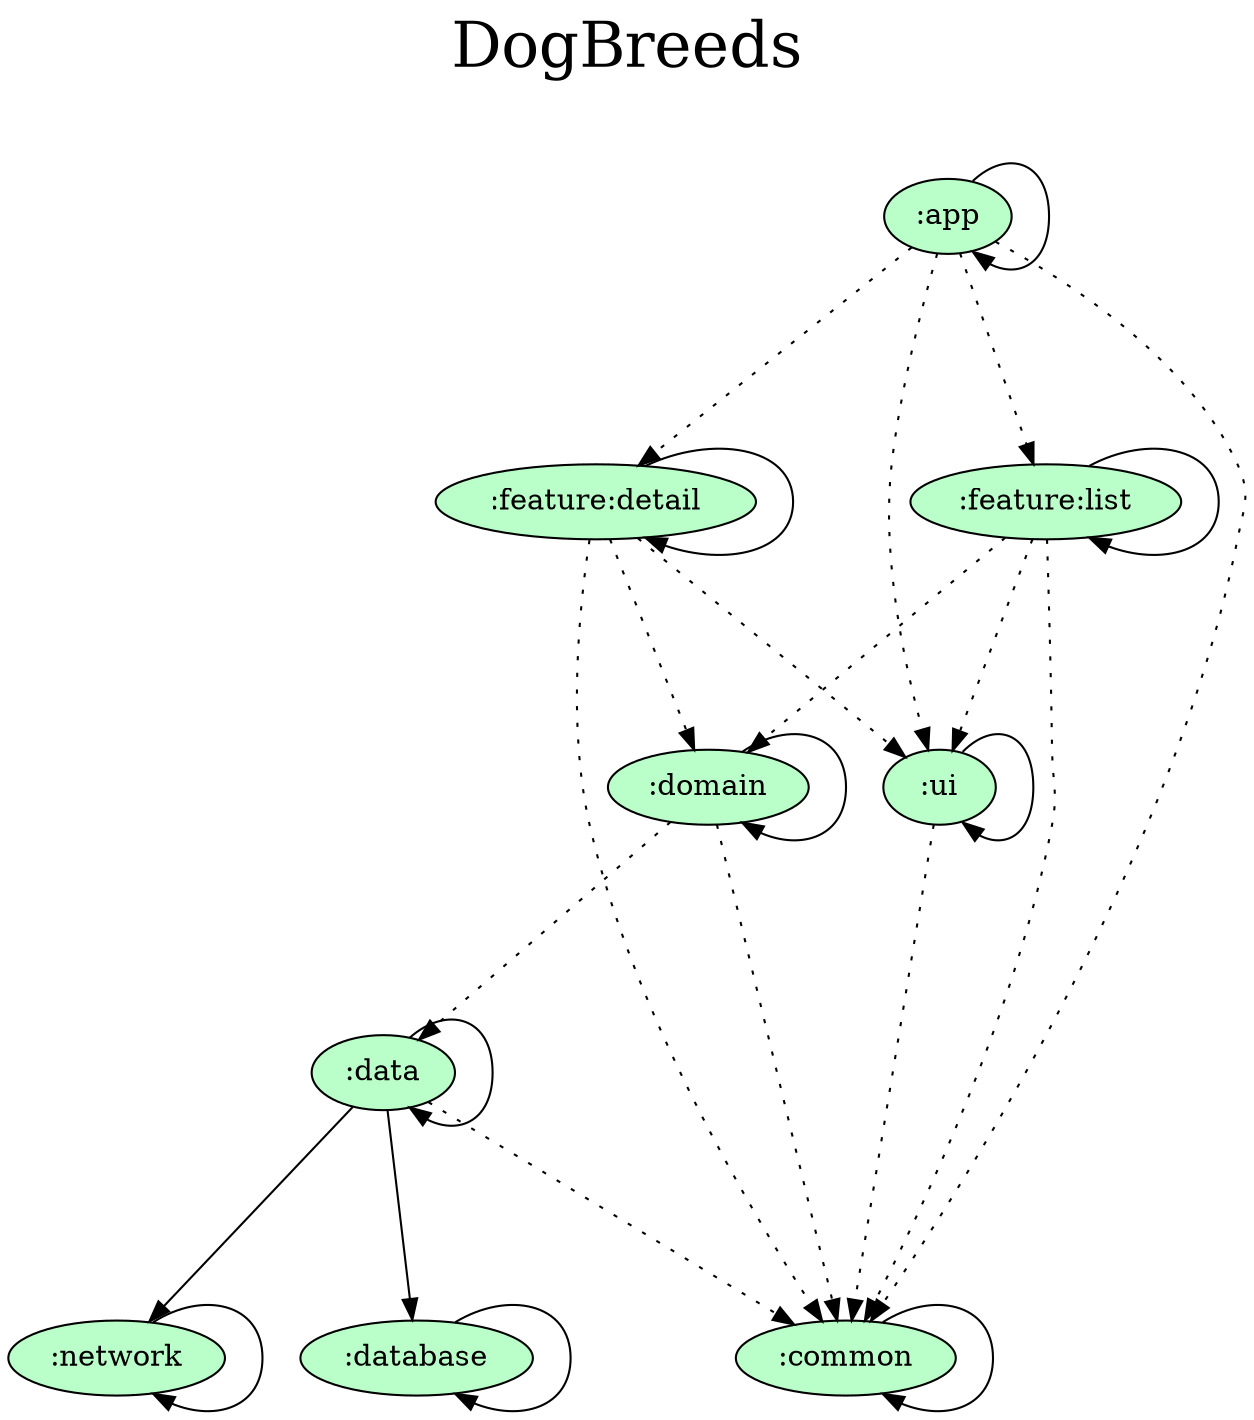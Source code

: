 digraph {
  graph [label="DogBreeds\n ",labelloc=t,fontsize=30,ranksep=1.4];
  node [style=filled, fillcolor="#bbbbbb"];
  rankdir=TB;

  # Projects

  ":app" [fillcolor="#baffc9"];
  ":common" [fillcolor="#baffc9"];
  ":data" [fillcolor="#baffc9"];
  ":database" [fillcolor="#baffc9"];
  ":domain" [fillcolor="#baffc9"];
  ":feature:detail" [fillcolor="#baffc9"];
  ":feature:list" [fillcolor="#baffc9"];
  ":network" [fillcolor="#baffc9"];
  ":ui" [fillcolor="#baffc9"];

  {rank = same;}

  # Dependencies

  ":app" -> ":app"
  ":app" -> ":common" [style=dotted]
  ":app" -> ":feature:list" [style=dotted]
  ":app" -> ":feature:detail" [style=dotted]
  ":app" -> ":ui" [style=dotted]
  ":database" -> ":database"
  ":common" -> ":common"
  ":data" -> ":network"
  ":data" -> ":database"
  ":data" -> ":data"
  ":data" -> ":common" [style=dotted]
  ":ui" -> ":ui"
  ":ui" -> ":common" [style=dotted]
  ":domain" -> ":domain"
  ":domain" -> ":common" [style=dotted]
  ":domain" -> ":data" [style=dotted]
  ":network" -> ":network"
  ":feature:detail" -> ":feature:detail"
  ":feature:detail" -> ":common" [style=dotted]
  ":feature:detail" -> ":ui" [style=dotted]
  ":feature:detail" -> ":domain" [style=dotted]
  ":feature:list" -> ":feature:list"
  ":feature:list" -> ":common" [style=dotted]
  ":feature:list" -> ":ui" [style=dotted]
  ":feature:list" -> ":domain" [style=dotted]
}
